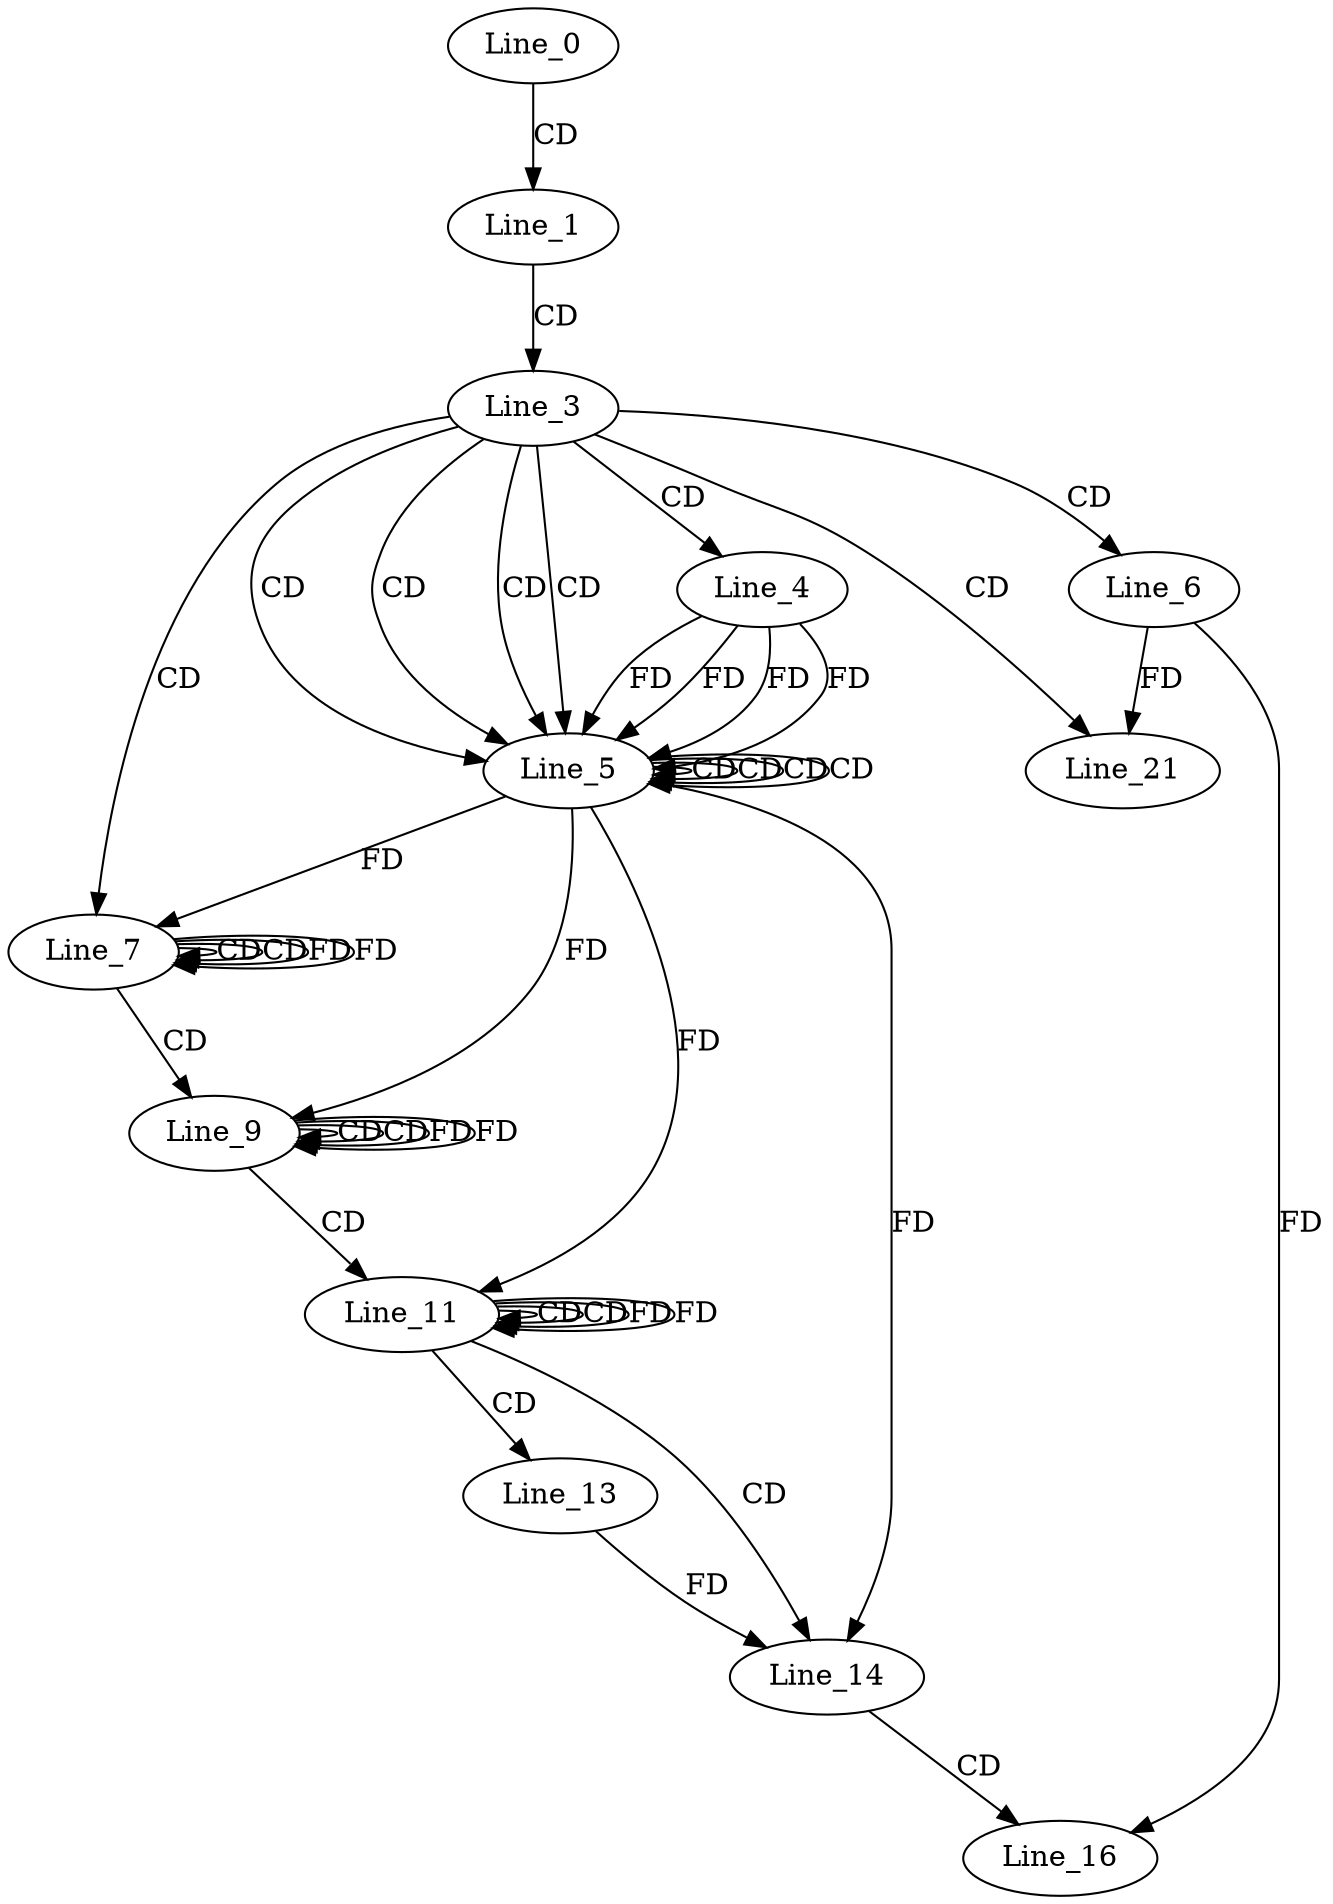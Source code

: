 digraph G {
  Line_0;
  Line_1;
  Line_3;
  Line_4;
  Line_5;
  Line_5;
  Line_5;
  Line_5;
  Line_5;
  Line_5;
  Line_5;
  Line_5;
  Line_6;
  Line_7;
  Line_7;
  Line_7;
  Line_9;
  Line_9;
  Line_9;
  Line_11;
  Line_11;
  Line_11;
  Line_13;
  Line_14;
  Line_16;
  Line_21;
  Line_0 -> Line_1 [ label="CD" ];
  Line_1 -> Line_3 [ label="CD" ];
  Line_3 -> Line_4 [ label="CD" ];
  Line_3 -> Line_5 [ label="CD" ];
  Line_5 -> Line_5 [ label="CD" ];
  Line_4 -> Line_5 [ label="FD" ];
  Line_3 -> Line_5 [ label="CD" ];
  Line_5 -> Line_5 [ label="CD" ];
  Line_4 -> Line_5 [ label="FD" ];
  Line_3 -> Line_5 [ label="CD" ];
  Line_5 -> Line_5 [ label="CD" ];
  Line_4 -> Line_5 [ label="FD" ];
  Line_3 -> Line_5 [ label="CD" ];
  Line_5 -> Line_5 [ label="CD" ];
  Line_4 -> Line_5 [ label="FD" ];
  Line_3 -> Line_6 [ label="CD" ];
  Line_3 -> Line_7 [ label="CD" ];
  Line_7 -> Line_7 [ label="CD" ];
  Line_5 -> Line_7 [ label="FD" ];
  Line_7 -> Line_7 [ label="CD" ];
  Line_7 -> Line_7 [ label="FD" ];
  Line_7 -> Line_9 [ label="CD" ];
  Line_9 -> Line_9 [ label="CD" ];
  Line_5 -> Line_9 [ label="FD" ];
  Line_9 -> Line_9 [ label="CD" ];
  Line_9 -> Line_9 [ label="FD" ];
  Line_9 -> Line_11 [ label="CD" ];
  Line_11 -> Line_11 [ label="CD" ];
  Line_5 -> Line_11 [ label="FD" ];
  Line_11 -> Line_11 [ label="CD" ];
  Line_11 -> Line_11 [ label="FD" ];
  Line_11 -> Line_13 [ label="CD" ];
  Line_11 -> Line_14 [ label="CD" ];
  Line_13 -> Line_14 [ label="FD" ];
  Line_5 -> Line_14 [ label="FD" ];
  Line_14 -> Line_16 [ label="CD" ];
  Line_6 -> Line_16 [ label="FD" ];
  Line_3 -> Line_21 [ label="CD" ];
  Line_6 -> Line_21 [ label="FD" ];
  Line_7 -> Line_7 [ label="FD" ];
  Line_9 -> Line_9 [ label="FD" ];
  Line_11 -> Line_11 [ label="FD" ];
}
